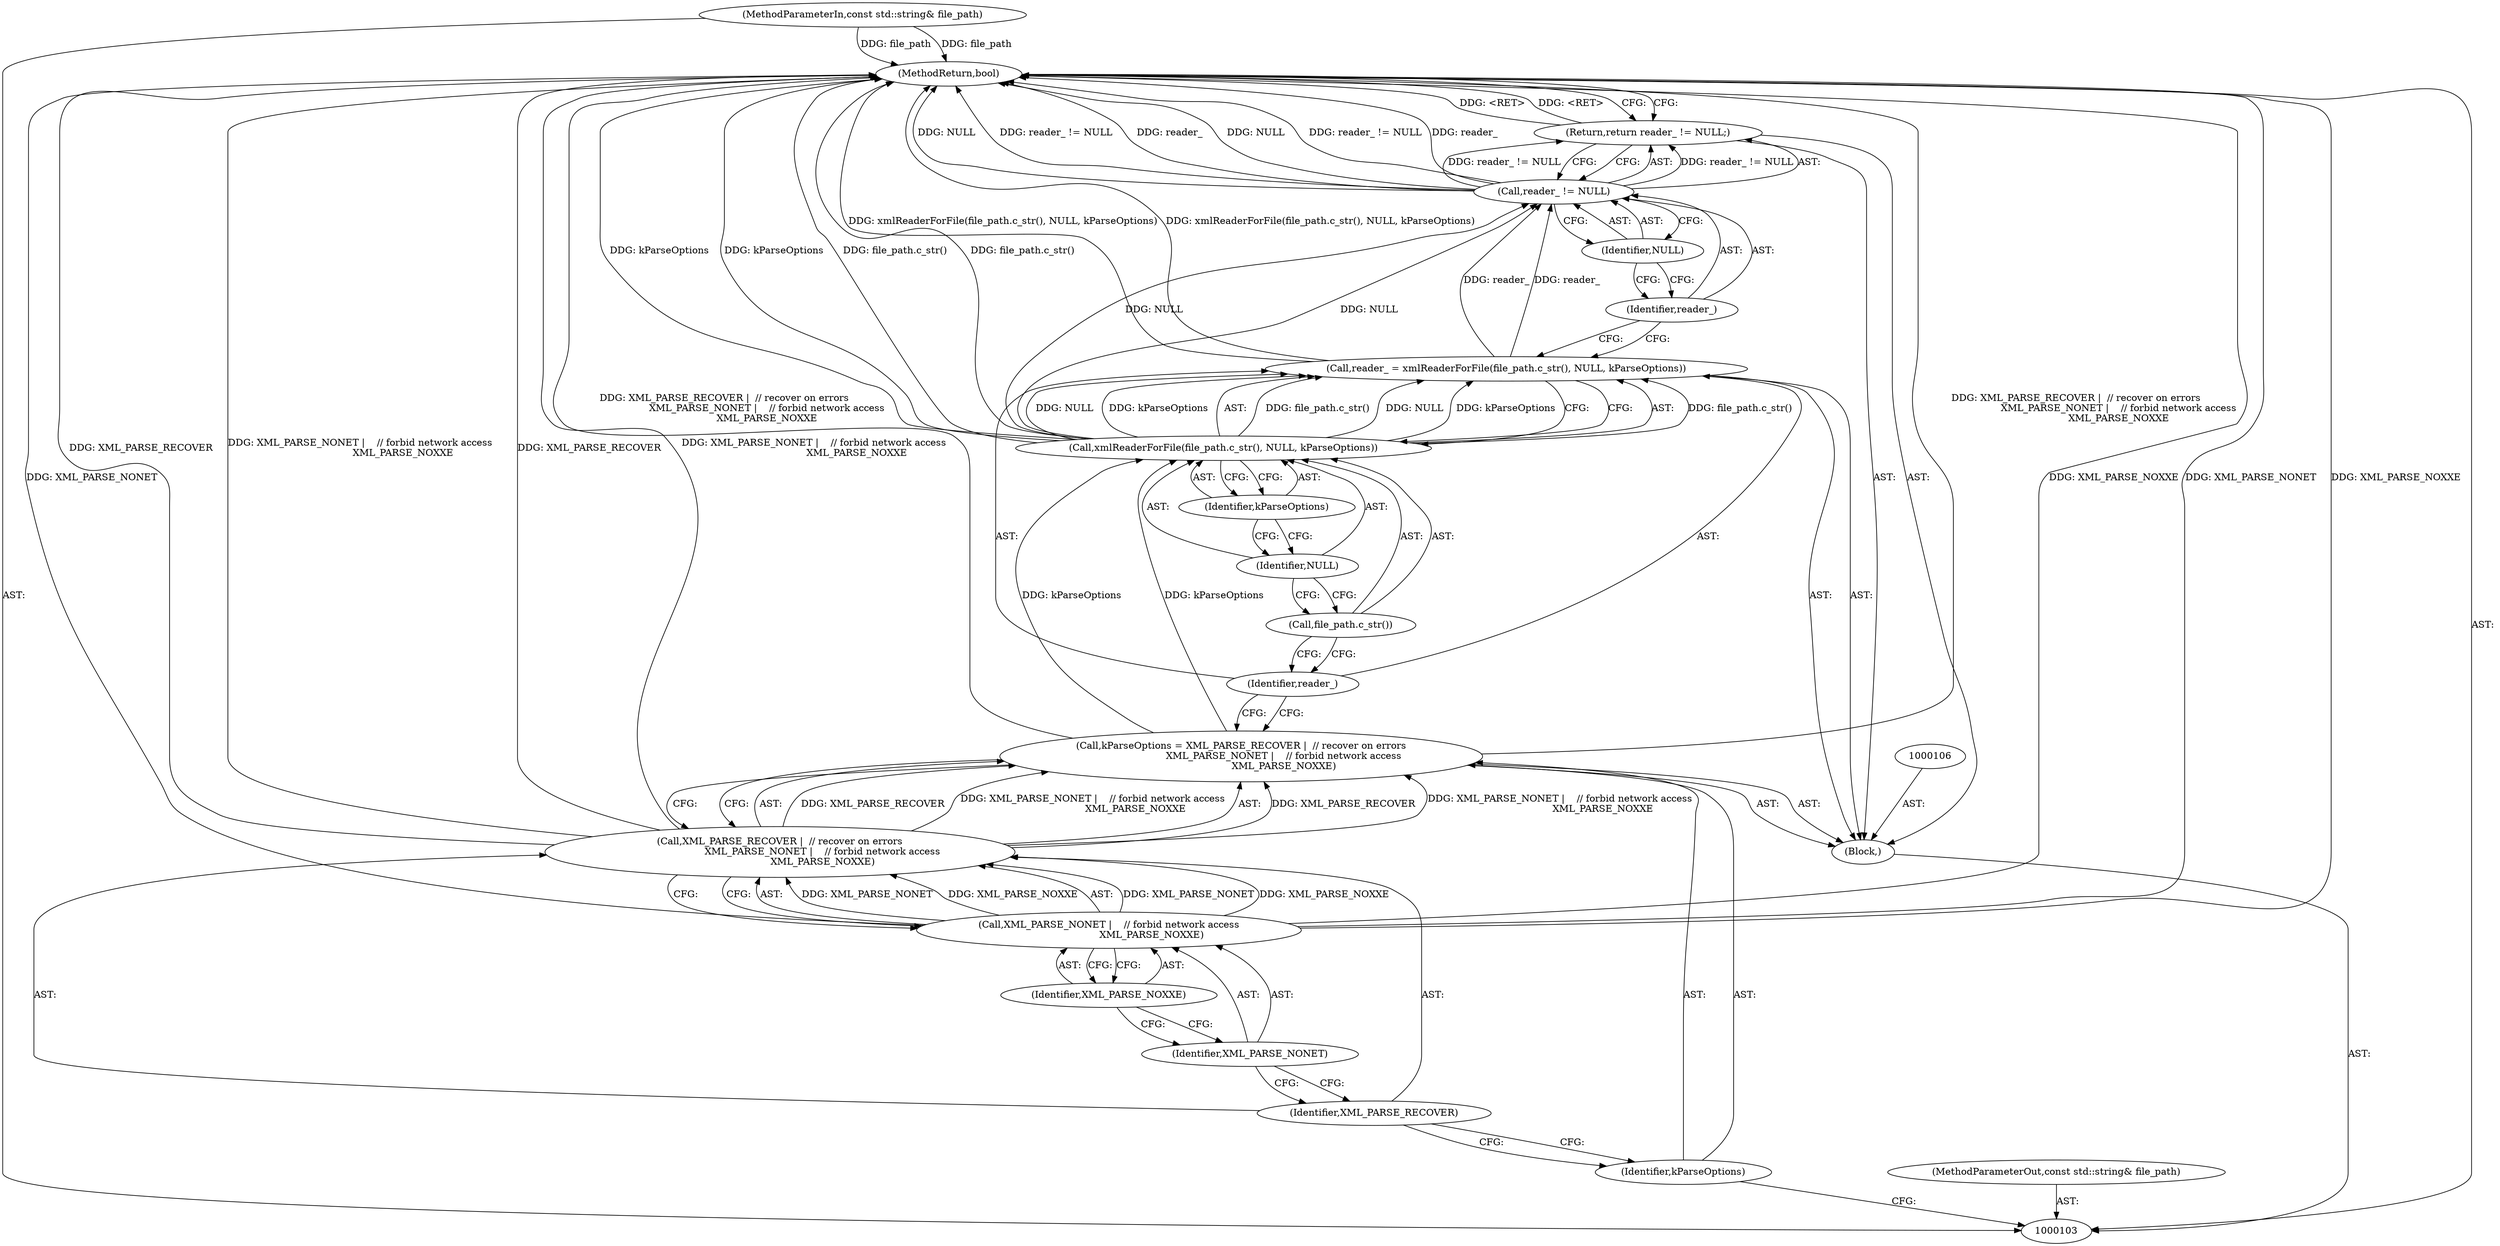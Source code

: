 digraph "1_Chrome_ce1446c00f0fd8f5a3b00727421be2124cb7370f_0" {
"1000124" [label="(MethodReturn,bool)"];
"1000104" [label="(MethodParameterIn,const std::string& file_path)"];
"1000155" [label="(MethodParameterOut,const std::string& file_path)"];
"1000105" [label="(Block,)"];
"1000107" [label="(Call,kParseOptions = XML_PARSE_RECOVER |  // recover on errors\n                            XML_PARSE_NONET |    // forbid network access\n                            XML_PARSE_NOXXE)"];
"1000108" [label="(Identifier,kParseOptions)"];
"1000109" [label="(Call,XML_PARSE_RECOVER |  // recover on errors\n                            XML_PARSE_NONET |    // forbid network access\n                            XML_PARSE_NOXXE)"];
"1000110" [label="(Identifier,XML_PARSE_RECOVER)"];
"1000111" [label="(Call,XML_PARSE_NONET |    // forbid network access\n                            XML_PARSE_NOXXE)"];
"1000112" [label="(Identifier,XML_PARSE_NONET)"];
"1000113" [label="(Identifier,XML_PARSE_NOXXE)"];
"1000116" [label="(Call,xmlReaderForFile(file_path.c_str(), NULL, kParseOptions))"];
"1000114" [label="(Call,reader_ = xmlReaderForFile(file_path.c_str(), NULL, kParseOptions))"];
"1000115" [label="(Identifier,reader_)"];
"1000117" [label="(Call,file_path.c_str())"];
"1000118" [label="(Identifier,NULL)"];
"1000119" [label="(Identifier,kParseOptions)"];
"1000121" [label="(Call,reader_ != NULL)"];
"1000122" [label="(Identifier,reader_)"];
"1000123" [label="(Identifier,NULL)"];
"1000120" [label="(Return,return reader_ != NULL;)"];
"1000124" -> "1000103"  [label="AST: "];
"1000124" -> "1000120"  [label="CFG: "];
"1000116" -> "1000124"  [label="DDG: file_path.c_str()"];
"1000116" -> "1000124"  [label="DDG: kParseOptions"];
"1000104" -> "1000124"  [label="DDG: file_path"];
"1000121" -> "1000124"  [label="DDG: NULL"];
"1000121" -> "1000124"  [label="DDG: reader_ != NULL"];
"1000121" -> "1000124"  [label="DDG: reader_"];
"1000111" -> "1000124"  [label="DDG: XML_PARSE_NONET"];
"1000111" -> "1000124"  [label="DDG: XML_PARSE_NOXXE"];
"1000107" -> "1000124"  [label="DDG: XML_PARSE_RECOVER |  // recover on errors\n                            XML_PARSE_NONET |    // forbid network access\n                            XML_PARSE_NOXXE"];
"1000109" -> "1000124"  [label="DDG: XML_PARSE_RECOVER"];
"1000109" -> "1000124"  [label="DDG: XML_PARSE_NONET |    // forbid network access\n                            XML_PARSE_NOXXE"];
"1000114" -> "1000124"  [label="DDG: xmlReaderForFile(file_path.c_str(), NULL, kParseOptions)"];
"1000120" -> "1000124"  [label="DDG: <RET>"];
"1000104" -> "1000103"  [label="AST: "];
"1000104" -> "1000124"  [label="DDG: file_path"];
"1000155" -> "1000103"  [label="AST: "];
"1000105" -> "1000103"  [label="AST: "];
"1000106" -> "1000105"  [label="AST: "];
"1000107" -> "1000105"  [label="AST: "];
"1000114" -> "1000105"  [label="AST: "];
"1000120" -> "1000105"  [label="AST: "];
"1000107" -> "1000105"  [label="AST: "];
"1000107" -> "1000109"  [label="CFG: "];
"1000108" -> "1000107"  [label="AST: "];
"1000109" -> "1000107"  [label="AST: "];
"1000115" -> "1000107"  [label="CFG: "];
"1000107" -> "1000124"  [label="DDG: XML_PARSE_RECOVER |  // recover on errors\n                            XML_PARSE_NONET |    // forbid network access\n                            XML_PARSE_NOXXE"];
"1000109" -> "1000107"  [label="DDG: XML_PARSE_RECOVER"];
"1000109" -> "1000107"  [label="DDG: XML_PARSE_NONET |    // forbid network access\n                            XML_PARSE_NOXXE"];
"1000107" -> "1000116"  [label="DDG: kParseOptions"];
"1000108" -> "1000107"  [label="AST: "];
"1000108" -> "1000103"  [label="CFG: "];
"1000110" -> "1000108"  [label="CFG: "];
"1000109" -> "1000107"  [label="AST: "];
"1000109" -> "1000111"  [label="CFG: "];
"1000110" -> "1000109"  [label="AST: "];
"1000111" -> "1000109"  [label="AST: "];
"1000107" -> "1000109"  [label="CFG: "];
"1000109" -> "1000124"  [label="DDG: XML_PARSE_RECOVER"];
"1000109" -> "1000124"  [label="DDG: XML_PARSE_NONET |    // forbid network access\n                            XML_PARSE_NOXXE"];
"1000109" -> "1000107"  [label="DDG: XML_PARSE_RECOVER"];
"1000109" -> "1000107"  [label="DDG: XML_PARSE_NONET |    // forbid network access\n                            XML_PARSE_NOXXE"];
"1000111" -> "1000109"  [label="DDG: XML_PARSE_NONET"];
"1000111" -> "1000109"  [label="DDG: XML_PARSE_NOXXE"];
"1000110" -> "1000109"  [label="AST: "];
"1000110" -> "1000108"  [label="CFG: "];
"1000112" -> "1000110"  [label="CFG: "];
"1000111" -> "1000109"  [label="AST: "];
"1000111" -> "1000113"  [label="CFG: "];
"1000112" -> "1000111"  [label="AST: "];
"1000113" -> "1000111"  [label="AST: "];
"1000109" -> "1000111"  [label="CFG: "];
"1000111" -> "1000124"  [label="DDG: XML_PARSE_NONET"];
"1000111" -> "1000124"  [label="DDG: XML_PARSE_NOXXE"];
"1000111" -> "1000109"  [label="DDG: XML_PARSE_NONET"];
"1000111" -> "1000109"  [label="DDG: XML_PARSE_NOXXE"];
"1000112" -> "1000111"  [label="AST: "];
"1000112" -> "1000110"  [label="CFG: "];
"1000113" -> "1000112"  [label="CFG: "];
"1000113" -> "1000111"  [label="AST: "];
"1000113" -> "1000112"  [label="CFG: "];
"1000111" -> "1000113"  [label="CFG: "];
"1000116" -> "1000114"  [label="AST: "];
"1000116" -> "1000119"  [label="CFG: "];
"1000117" -> "1000116"  [label="AST: "];
"1000118" -> "1000116"  [label="AST: "];
"1000119" -> "1000116"  [label="AST: "];
"1000114" -> "1000116"  [label="CFG: "];
"1000116" -> "1000124"  [label="DDG: file_path.c_str()"];
"1000116" -> "1000124"  [label="DDG: kParseOptions"];
"1000116" -> "1000114"  [label="DDG: file_path.c_str()"];
"1000116" -> "1000114"  [label="DDG: NULL"];
"1000116" -> "1000114"  [label="DDG: kParseOptions"];
"1000107" -> "1000116"  [label="DDG: kParseOptions"];
"1000116" -> "1000121"  [label="DDG: NULL"];
"1000114" -> "1000105"  [label="AST: "];
"1000114" -> "1000116"  [label="CFG: "];
"1000115" -> "1000114"  [label="AST: "];
"1000116" -> "1000114"  [label="AST: "];
"1000122" -> "1000114"  [label="CFG: "];
"1000114" -> "1000124"  [label="DDG: xmlReaderForFile(file_path.c_str(), NULL, kParseOptions)"];
"1000116" -> "1000114"  [label="DDG: file_path.c_str()"];
"1000116" -> "1000114"  [label="DDG: NULL"];
"1000116" -> "1000114"  [label="DDG: kParseOptions"];
"1000114" -> "1000121"  [label="DDG: reader_"];
"1000115" -> "1000114"  [label="AST: "];
"1000115" -> "1000107"  [label="CFG: "];
"1000117" -> "1000115"  [label="CFG: "];
"1000117" -> "1000116"  [label="AST: "];
"1000117" -> "1000115"  [label="CFG: "];
"1000118" -> "1000117"  [label="CFG: "];
"1000118" -> "1000116"  [label="AST: "];
"1000118" -> "1000117"  [label="CFG: "];
"1000119" -> "1000118"  [label="CFG: "];
"1000119" -> "1000116"  [label="AST: "];
"1000119" -> "1000118"  [label="CFG: "];
"1000116" -> "1000119"  [label="CFG: "];
"1000121" -> "1000120"  [label="AST: "];
"1000121" -> "1000123"  [label="CFG: "];
"1000122" -> "1000121"  [label="AST: "];
"1000123" -> "1000121"  [label="AST: "];
"1000120" -> "1000121"  [label="CFG: "];
"1000121" -> "1000124"  [label="DDG: NULL"];
"1000121" -> "1000124"  [label="DDG: reader_ != NULL"];
"1000121" -> "1000124"  [label="DDG: reader_"];
"1000121" -> "1000120"  [label="DDG: reader_ != NULL"];
"1000114" -> "1000121"  [label="DDG: reader_"];
"1000116" -> "1000121"  [label="DDG: NULL"];
"1000122" -> "1000121"  [label="AST: "];
"1000122" -> "1000114"  [label="CFG: "];
"1000123" -> "1000122"  [label="CFG: "];
"1000123" -> "1000121"  [label="AST: "];
"1000123" -> "1000122"  [label="CFG: "];
"1000121" -> "1000123"  [label="CFG: "];
"1000120" -> "1000105"  [label="AST: "];
"1000120" -> "1000121"  [label="CFG: "];
"1000121" -> "1000120"  [label="AST: "];
"1000124" -> "1000120"  [label="CFG: "];
"1000120" -> "1000124"  [label="DDG: <RET>"];
"1000121" -> "1000120"  [label="DDG: reader_ != NULL"];
}
